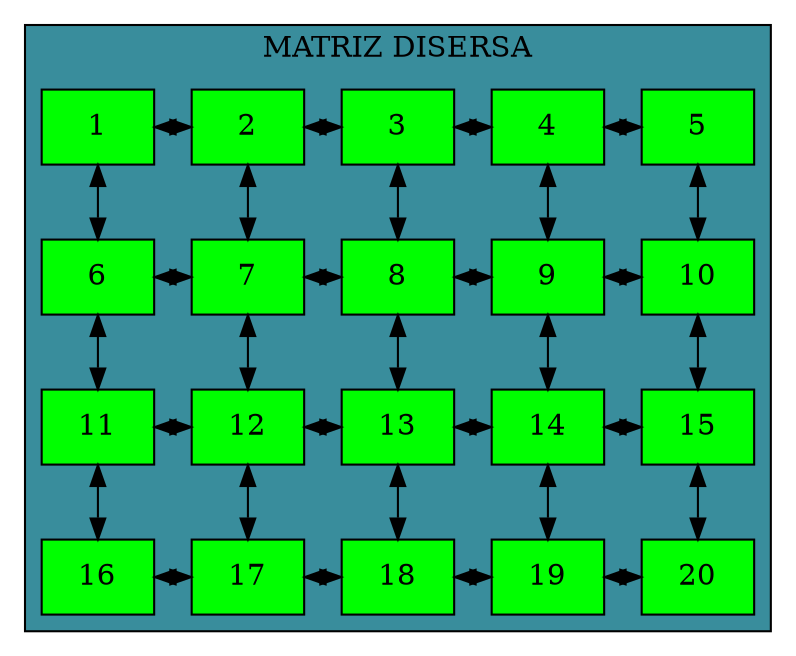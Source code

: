 digraph L{node[shape = box fillcolor = "#FFEDBB" style  = filled]subgraph cluster_p{label= "MATRIZ DISERSA"bgcolor = "#398D9C"edge [dir = "both"]celda1[label= "1", fillcolor = green, group = 2 ];celda2[label= "2", fillcolor = green, group = 2 ];celda3[label= "3", fillcolor = green, group = 2 ];celda4[label= "4", fillcolor = green, group = 2 ];celda5[label= "5", fillcolor = green, group = 2 ];celda6[label= "6", fillcolor = green, group = 2 ];celda7[label= "7", fillcolor = green, group = 2 ];celda8[label= "8", fillcolor = green, group = 2 ];celda9[label= "9", fillcolor = green, group = 2 ];celda10[label= "10", fillcolor = green, group = 2 ];celda11[label= "11", fillcolor = green, group = 2 ];celda12[label= "12", fillcolor = green, group = 2 ];celda13[label= "13", fillcolor = green, group = 2 ];celda14[label= "14", fillcolor = green, group = 2 ];celda15[label= "15", fillcolor = green, group = 2 ];celda16[label= "16", fillcolor = green, group = 2 ];celda17[label= "17", fillcolor = green, group = 2 ];celda18[label= "18", fillcolor = green, group = 2 ];celda19[label= "19", fillcolor = green, group = 2 ];celda20[label= "20", fillcolor = green, group = 2 ];celda1->celda2;celda2->celda3;celda3->celda4;celda4->celda5;celda6->celda7;celda7->celda8;celda8->celda9;celda9->celda10;celda11->celda12;celda12->celda13;celda13->celda14;celda14->celda15;celda16->celda17;celda17->celda18;celda18->celda19;celda19->celda20;{rank = same;celda1;celda2;celda3;celda4;celda5;}{rank = same;celda6;celda7;celda8;celda9;celda10;}{rank = same;celda11;celda12;celda13;celda14;celda15;}{rank = same;celda16;celda17;celda18;celda19;celda20;}celda1->celda6;celda6->celda11;celda11->celda16;celda2->celda7;celda7->celda12;celda12->celda17;celda3->celda8;celda8->celda13;celda13->celda18;celda4->celda9;celda9->celda14;celda14->celda19;celda5->celda10;celda10->celda15;celda15->celda20;}}